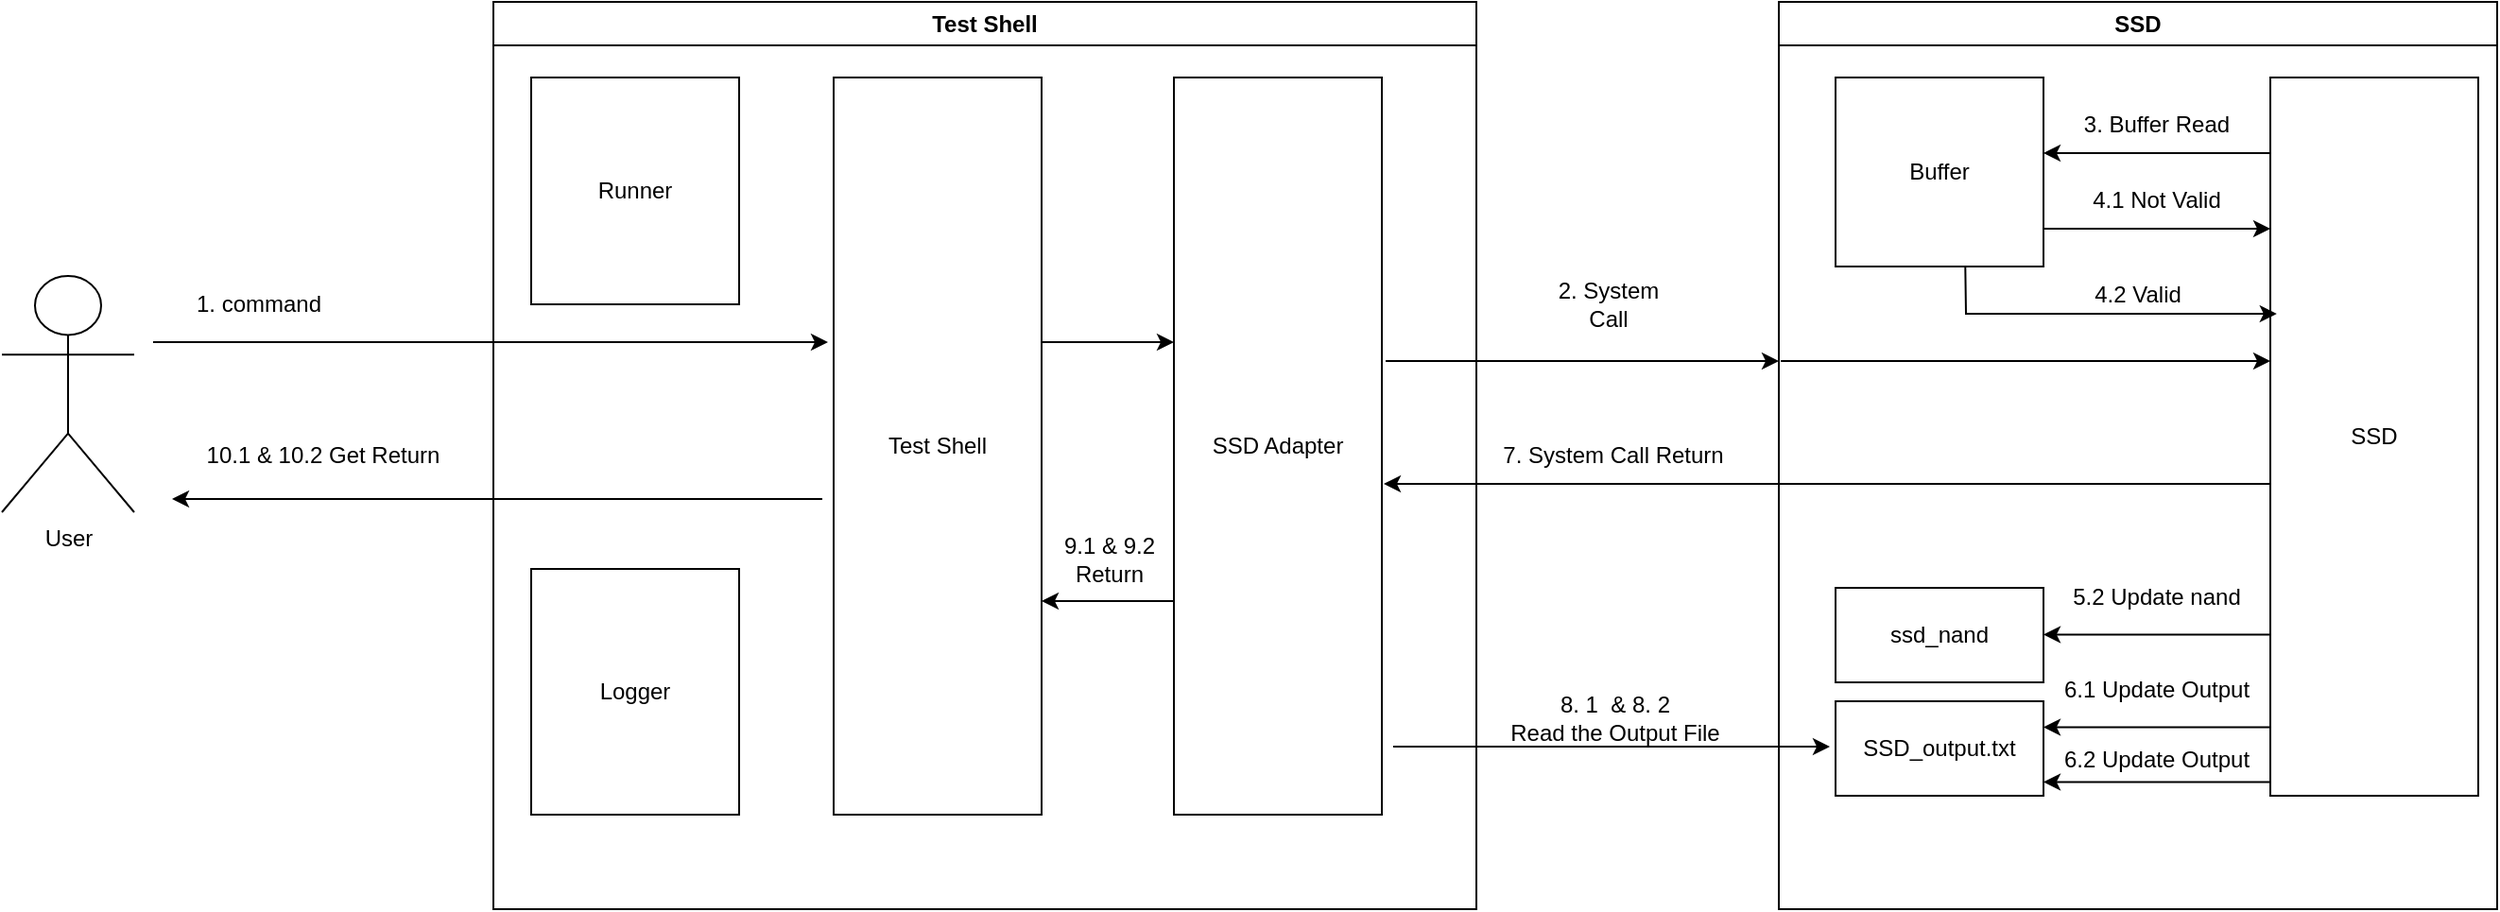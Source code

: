 <mxfile version="27.2.0">
  <diagram name="페이지-1" id="FlDKaCTUypieoGc0RwTf">
    <mxGraphModel dx="2304" dy="874" grid="1" gridSize="10" guides="1" tooltips="1" connect="0" arrows="1" fold="1" page="1" pageScale="1" pageWidth="827" pageHeight="1169" math="0" shadow="0">
      <root>
        <mxCell id="0" />
        <mxCell id="1" parent="0" />
        <mxCell id="RC8Gd-RVGOQ126MgHgB2-2" value="User" style="shape=umlActor;verticalLabelPosition=bottom;verticalAlign=top;html=1;" vertex="1" parent="1">
          <mxGeometry x="-490" y="225" width="70" height="125" as="geometry" />
        </mxCell>
        <mxCell id="RC8Gd-RVGOQ126MgHgB2-7" value="Test Shell" style="swimlane;whiteSpace=wrap;html=1;" vertex="1" parent="1">
          <mxGeometry x="-230" y="80" width="520" height="480" as="geometry" />
        </mxCell>
        <mxCell id="RC8Gd-RVGOQ126MgHgB2-3" value="Test Shell" style="html=1;whiteSpace=wrap;" vertex="1" parent="RC8Gd-RVGOQ126MgHgB2-7">
          <mxGeometry x="180" y="40" width="110" height="390" as="geometry" />
        </mxCell>
        <mxCell id="RC8Gd-RVGOQ126MgHgB2-10" value="" style="endArrow=classic;html=1;rounded=0;" edge="1" parent="RC8Gd-RVGOQ126MgHgB2-7">
          <mxGeometry width="50" height="50" relative="1" as="geometry">
            <mxPoint x="290" y="180" as="sourcePoint" />
            <mxPoint x="360" y="180" as="targetPoint" />
          </mxGeometry>
        </mxCell>
        <mxCell id="RC8Gd-RVGOQ126MgHgB2-15" value="Runner" style="html=1;whiteSpace=wrap;" vertex="1" parent="RC8Gd-RVGOQ126MgHgB2-7">
          <mxGeometry x="20" y="40" width="110" height="120" as="geometry" />
        </mxCell>
        <mxCell id="RC8Gd-RVGOQ126MgHgB2-20" value="Logger" style="html=1;whiteSpace=wrap;" vertex="1" parent="RC8Gd-RVGOQ126MgHgB2-7">
          <mxGeometry x="20" y="300" width="110" height="130" as="geometry" />
        </mxCell>
        <mxCell id="RC8Gd-RVGOQ126MgHgB2-33" value="" style="endArrow=classic;html=1;rounded=0;" edge="1" parent="RC8Gd-RVGOQ126MgHgB2-7">
          <mxGeometry width="50" height="50" relative="1" as="geometry">
            <mxPoint x="-180" y="180" as="sourcePoint" />
            <mxPoint x="177" y="180" as="targetPoint" />
          </mxGeometry>
        </mxCell>
        <mxCell id="RC8Gd-RVGOQ126MgHgB2-47" value="SSD Adapter" style="rounded=0;whiteSpace=wrap;html=1;" vertex="1" parent="RC8Gd-RVGOQ126MgHgB2-7">
          <mxGeometry x="360" y="40" width="110" height="390" as="geometry" />
        </mxCell>
        <mxCell id="RC8Gd-RVGOQ126MgHgB2-55" value="" style="endArrow=classic;html=1;rounded=0;" edge="1" parent="RC8Gd-RVGOQ126MgHgB2-7">
          <mxGeometry width="50" height="50" relative="1" as="geometry">
            <mxPoint x="360" y="317" as="sourcePoint" />
            <mxPoint x="290" y="317" as="targetPoint" />
          </mxGeometry>
        </mxCell>
        <mxCell id="RC8Gd-RVGOQ126MgHgB2-56" value="&lt;div&gt;9.1 &amp;amp; 9.2&lt;/div&gt;Return" style="text;html=1;align=center;verticalAlign=middle;whiteSpace=wrap;rounded=0;" vertex="1" parent="RC8Gd-RVGOQ126MgHgB2-7">
          <mxGeometry x="290" y="280" width="72" height="30" as="geometry" />
        </mxCell>
        <mxCell id="RC8Gd-RVGOQ126MgHgB2-8" value="SSD" style="swimlane;whiteSpace=wrap;html=1;" vertex="1" parent="1">
          <mxGeometry x="450" y="80" width="380" height="480" as="geometry" />
        </mxCell>
        <mxCell id="RC8Gd-RVGOQ126MgHgB2-4" value="SSD" style="html=1;whiteSpace=wrap;" vertex="1" parent="RC8Gd-RVGOQ126MgHgB2-8">
          <mxGeometry x="260" y="40" width="110" height="380" as="geometry" />
        </mxCell>
        <mxCell id="RC8Gd-RVGOQ126MgHgB2-6" value="Buffer" style="html=1;whiteSpace=wrap;" vertex="1" parent="RC8Gd-RVGOQ126MgHgB2-8">
          <mxGeometry x="30" y="40" width="110" height="100" as="geometry" />
        </mxCell>
        <mxCell id="RC8Gd-RVGOQ126MgHgB2-5" value="SSD_output.txt" style="html=1;whiteSpace=wrap;" vertex="1" parent="RC8Gd-RVGOQ126MgHgB2-8">
          <mxGeometry x="30" y="370" width="110" height="50" as="geometry" />
        </mxCell>
        <mxCell id="RC8Gd-RVGOQ126MgHgB2-30" value="ssd_nand" style="html=1;whiteSpace=wrap;" vertex="1" parent="RC8Gd-RVGOQ126MgHgB2-8">
          <mxGeometry x="30" y="310" width="110" height="50" as="geometry" />
        </mxCell>
        <mxCell id="RC8Gd-RVGOQ126MgHgB2-34" value="" style="endArrow=classic;html=1;rounded=0;" edge="1" parent="RC8Gd-RVGOQ126MgHgB2-8">
          <mxGeometry width="50" height="50" relative="1" as="geometry">
            <mxPoint x="1" y="190" as="sourcePoint" />
            <mxPoint x="260" y="190" as="targetPoint" />
          </mxGeometry>
        </mxCell>
        <mxCell id="RC8Gd-RVGOQ126MgHgB2-40" value="5.2 Update nand" style="text;html=1;align=center;verticalAlign=middle;whiteSpace=wrap;rounded=0;" vertex="1" parent="RC8Gd-RVGOQ126MgHgB2-8">
          <mxGeometry x="140" y="300" width="120" height="30" as="geometry" />
        </mxCell>
        <mxCell id="RC8Gd-RVGOQ126MgHgB2-41" value="&lt;div&gt;6.1 Update Output&lt;/div&gt;" style="text;html=1;align=center;verticalAlign=middle;whiteSpace=wrap;rounded=0;" vertex="1" parent="RC8Gd-RVGOQ126MgHgB2-8">
          <mxGeometry x="140" y="349" width="120" height="30" as="geometry" />
        </mxCell>
        <mxCell id="RC8Gd-RVGOQ126MgHgB2-31" value="" style="endArrow=classic;html=1;rounded=0;entryX=1;entryY=0.4;entryDx=0;entryDy=0;entryPerimeter=0;" edge="1" parent="RC8Gd-RVGOQ126MgHgB2-8">
          <mxGeometry width="50" height="50" relative="1" as="geometry">
            <mxPoint x="260" y="383.71" as="sourcePoint" />
            <mxPoint x="140" y="383.71" as="targetPoint" />
          </mxGeometry>
        </mxCell>
        <mxCell id="RC8Gd-RVGOQ126MgHgB2-62" value="" style="endArrow=classic;html=1;rounded=0;entryX=1;entryY=0.4;entryDx=0;entryDy=0;entryPerimeter=0;" edge="1" parent="RC8Gd-RVGOQ126MgHgB2-8">
          <mxGeometry width="50" height="50" relative="1" as="geometry">
            <mxPoint x="260" y="334.71" as="sourcePoint" />
            <mxPoint x="140" y="334.71" as="targetPoint" />
          </mxGeometry>
        </mxCell>
        <mxCell id="RC8Gd-RVGOQ126MgHgB2-64" value="" style="endArrow=classic;html=1;rounded=0;" edge="1" parent="RC8Gd-RVGOQ126MgHgB2-8">
          <mxGeometry width="50" height="50" relative="1" as="geometry">
            <mxPoint x="260" y="80" as="sourcePoint" />
            <mxPoint x="140" y="80" as="targetPoint" />
          </mxGeometry>
        </mxCell>
        <mxCell id="RC8Gd-RVGOQ126MgHgB2-65" value="3. Buffer Read" style="text;html=1;align=center;verticalAlign=middle;whiteSpace=wrap;rounded=0;" vertex="1" parent="RC8Gd-RVGOQ126MgHgB2-8">
          <mxGeometry x="150" y="50" width="100" height="30" as="geometry" />
        </mxCell>
        <mxCell id="RC8Gd-RVGOQ126MgHgB2-66" value="" style="endArrow=classic;html=1;rounded=0;" edge="1" parent="RC8Gd-RVGOQ126MgHgB2-8">
          <mxGeometry width="50" height="50" relative="1" as="geometry">
            <mxPoint x="140" y="120" as="sourcePoint" />
            <mxPoint x="260" y="120" as="targetPoint" />
          </mxGeometry>
        </mxCell>
        <mxCell id="RC8Gd-RVGOQ126MgHgB2-67" value="" style="endArrow=classic;html=1;rounded=0;exitX=0.624;exitY=0.996;exitDx=0;exitDy=0;exitPerimeter=0;entryX=0.031;entryY=0.329;entryDx=0;entryDy=0;entryPerimeter=0;" edge="1" parent="RC8Gd-RVGOQ126MgHgB2-8" source="RC8Gd-RVGOQ126MgHgB2-6" target="RC8Gd-RVGOQ126MgHgB2-4">
          <mxGeometry width="50" height="50" relative="1" as="geometry">
            <mxPoint x="110" y="160" as="sourcePoint" />
            <mxPoint x="230" y="160" as="targetPoint" />
            <Array as="points">
              <mxPoint x="99" y="165" />
            </Array>
          </mxGeometry>
        </mxCell>
        <mxCell id="RC8Gd-RVGOQ126MgHgB2-68" value="4.1 Not Valid" style="text;html=1;align=center;verticalAlign=middle;whiteSpace=wrap;rounded=0;" vertex="1" parent="RC8Gd-RVGOQ126MgHgB2-8">
          <mxGeometry x="150" y="90" width="100" height="30" as="geometry" />
        </mxCell>
        <mxCell id="RC8Gd-RVGOQ126MgHgB2-69" value="4.2 Valid" style="text;html=1;align=center;verticalAlign=middle;whiteSpace=wrap;rounded=0;" vertex="1" parent="RC8Gd-RVGOQ126MgHgB2-8">
          <mxGeometry x="140" y="140" width="100" height="30" as="geometry" />
        </mxCell>
        <mxCell id="RC8Gd-RVGOQ126MgHgB2-11" value="1. command" style="text;html=1;align=center;verticalAlign=middle;whiteSpace=wrap;rounded=0;" vertex="1" parent="1">
          <mxGeometry x="-390" y="225" width="72" height="30" as="geometry" />
        </mxCell>
        <mxCell id="RC8Gd-RVGOQ126MgHgB2-14" value="2. System Call" style="text;html=1;align=center;verticalAlign=middle;whiteSpace=wrap;rounded=0;" vertex="1" parent="1">
          <mxGeometry x="330" y="225" width="60" height="30" as="geometry" />
        </mxCell>
        <mxCell id="RC8Gd-RVGOQ126MgHgB2-9" value="" style="endArrow=classic;html=1;rounded=0;" edge="1" parent="1">
          <mxGeometry width="50" height="50" relative="1" as="geometry">
            <mxPoint x="242" y="270" as="sourcePoint" />
            <mxPoint x="450" y="270" as="targetPoint" />
          </mxGeometry>
        </mxCell>
        <mxCell id="RC8Gd-RVGOQ126MgHgB2-43" value="" style="endArrow=classic;html=1;rounded=0;" edge="1" parent="1">
          <mxGeometry width="50" height="50" relative="1" as="geometry">
            <mxPoint x="710" y="335" as="sourcePoint" />
            <mxPoint x="241" y="335" as="targetPoint" />
          </mxGeometry>
        </mxCell>
        <mxCell id="RC8Gd-RVGOQ126MgHgB2-44" value="7. System Call Return" style="text;html=1;align=center;verticalAlign=middle;whiteSpace=wrap;rounded=0;" vertex="1" parent="1">
          <mxGeometry x="295" y="305" width="135" height="30" as="geometry" />
        </mxCell>
        <mxCell id="RC8Gd-RVGOQ126MgHgB2-49" value="" style="endArrow=classic;html=1;rounded=0;" edge="1" parent="1">
          <mxGeometry width="50" height="50" relative="1" as="geometry">
            <mxPoint x="246" y="474" as="sourcePoint" />
            <mxPoint x="477" y="474" as="targetPoint" />
          </mxGeometry>
        </mxCell>
        <mxCell id="RC8Gd-RVGOQ126MgHgB2-50" value="8. 1&amp;nbsp; &amp;amp; 8. 2&lt;div&gt;Read the Output File&lt;/div&gt;" style="text;html=1;align=center;verticalAlign=middle;whiteSpace=wrap;rounded=0;" vertex="1" parent="1">
          <mxGeometry x="295.5" y="444" width="135" height="30" as="geometry" />
        </mxCell>
        <mxCell id="RC8Gd-RVGOQ126MgHgB2-57" value="" style="endArrow=classic;html=1;rounded=0;" edge="1" parent="1">
          <mxGeometry width="50" height="50" relative="1" as="geometry">
            <mxPoint x="-56" y="343" as="sourcePoint" />
            <mxPoint x="-400" y="343" as="targetPoint" />
          </mxGeometry>
        </mxCell>
        <mxCell id="RC8Gd-RVGOQ126MgHgB2-58" value="10.1 &amp;amp; 10.2 Get Return" style="text;html=1;align=center;verticalAlign=middle;whiteSpace=wrap;rounded=0;" vertex="1" parent="1">
          <mxGeometry x="-390" y="305" width="140" height="30" as="geometry" />
        </mxCell>
        <mxCell id="RC8Gd-RVGOQ126MgHgB2-71" value="&lt;div&gt;&lt;br&gt;&lt;/div&gt;6.2 Update Output" style="text;html=1;align=center;verticalAlign=middle;whiteSpace=wrap;rounded=0;" vertex="1" parent="1">
          <mxGeometry x="590" y="458" width="120" height="30" as="geometry" />
        </mxCell>
        <mxCell id="RC8Gd-RVGOQ126MgHgB2-72" value="" style="endArrow=classic;html=1;rounded=0;entryX=1;entryY=0.4;entryDx=0;entryDy=0;entryPerimeter=0;" edge="1" parent="1">
          <mxGeometry width="50" height="50" relative="1" as="geometry">
            <mxPoint x="710" y="492.71" as="sourcePoint" />
            <mxPoint x="590" y="492.71" as="targetPoint" />
          </mxGeometry>
        </mxCell>
      </root>
    </mxGraphModel>
  </diagram>
</mxfile>
